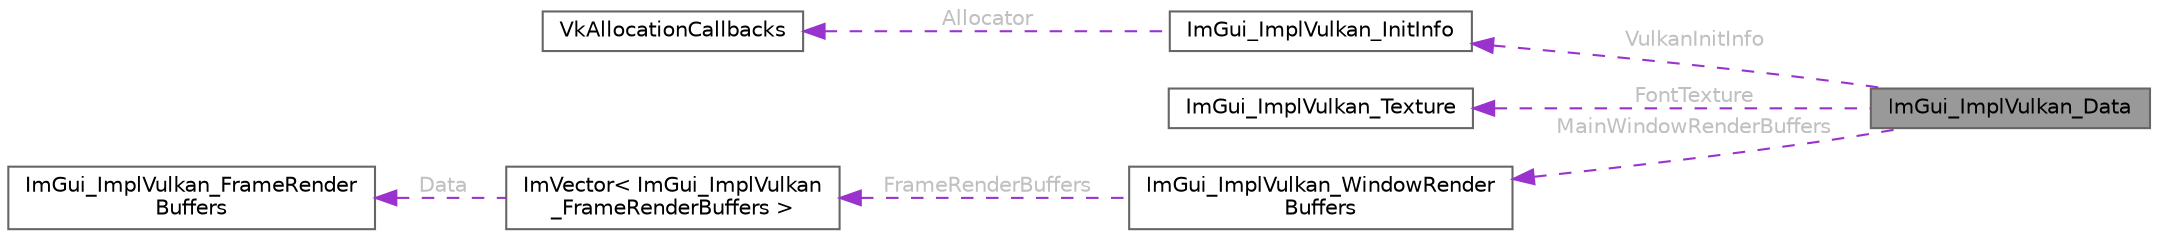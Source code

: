 digraph "ImGui_ImplVulkan_Data"
{
 // LATEX_PDF_SIZE
  bgcolor="transparent";
  edge [fontname=Helvetica,fontsize=10,labelfontname=Helvetica,labelfontsize=10];
  node [fontname=Helvetica,fontsize=10,shape=box,height=0.2,width=0.4];
  rankdir="LR";
  Node1 [id="Node000001",label="ImGui_ImplVulkan_Data",height=0.2,width=0.4,color="gray40", fillcolor="grey60", style="filled", fontcolor="black",tooltip=" "];
  Node2 -> Node1 [id="edge1_Node000001_Node000002",dir="back",color="darkorchid3",style="dashed",tooltip=" ",label=" VulkanInitInfo",fontcolor="grey" ];
  Node2 [id="Node000002",label="ImGui_ImplVulkan_InitInfo",height=0.2,width=0.4,color="gray40", fillcolor="white", style="filled",URL="$struct_im_gui___impl_vulkan___init_info.html",tooltip=" "];
  Node3 -> Node2 [id="edge2_Node000002_Node000003",dir="back",color="darkorchid3",style="dashed",tooltip=" ",label=" Allocator",fontcolor="grey" ];
  Node3 [id="Node000003",label="VkAllocationCallbacks",height=0.2,width=0.4,color="gray40", fillcolor="white", style="filled",URL="$struct_vk_allocation_callbacks.html",tooltip=" "];
  Node4 -> Node1 [id="edge3_Node000001_Node000004",dir="back",color="darkorchid3",style="dashed",tooltip=" ",label=" FontTexture",fontcolor="grey" ];
  Node4 [id="Node000004",label="ImGui_ImplVulkan_Texture",height=0.2,width=0.4,color="gray40", fillcolor="white", style="filled",URL="$struct_im_gui___impl_vulkan___texture.html",tooltip=" "];
  Node5 -> Node1 [id="edge4_Node000001_Node000005",dir="back",color="darkorchid3",style="dashed",tooltip=" ",label=" MainWindowRenderBuffers",fontcolor="grey" ];
  Node5 [id="Node000005",label="ImGui_ImplVulkan_WindowRender\lBuffers",height=0.2,width=0.4,color="gray40", fillcolor="white", style="filled",URL="$struct_im_gui___impl_vulkan___window_render_buffers.html",tooltip=" "];
  Node6 -> Node5 [id="edge5_Node000005_Node000006",dir="back",color="darkorchid3",style="dashed",tooltip=" ",label=" FrameRenderBuffers",fontcolor="grey" ];
  Node6 [id="Node000006",label="ImVector\< ImGui_ImplVulkan\l_FrameRenderBuffers \>",height=0.2,width=0.4,color="gray40", fillcolor="white", style="filled",URL="$struct_im_vector.html",tooltip=" "];
  Node7 -> Node6 [id="edge6_Node000006_Node000007",dir="back",color="darkorchid3",style="dashed",tooltip=" ",label=" Data",fontcolor="grey" ];
  Node7 [id="Node000007",label="ImGui_ImplVulkan_FrameRender\lBuffers",height=0.2,width=0.4,color="gray40", fillcolor="white", style="filled",URL="$struct_im_gui___impl_vulkan___frame_render_buffers.html",tooltip=" "];
}
